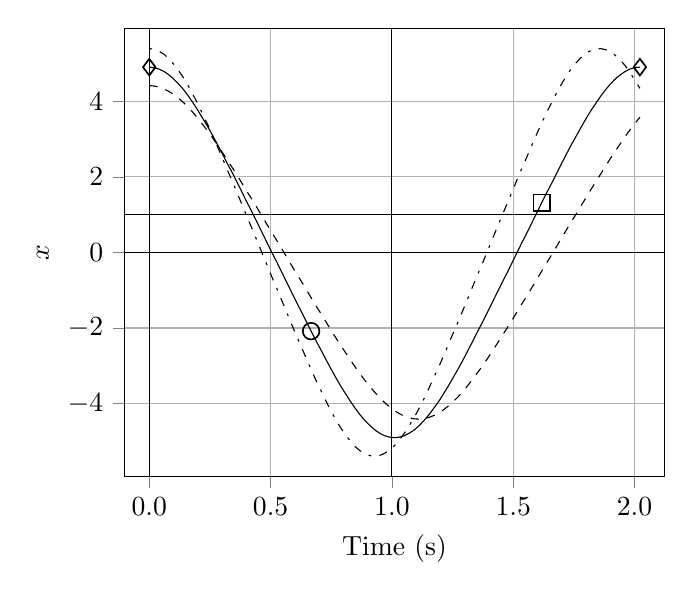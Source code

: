 % This file was created by matplotlib2tikz v0.6.13.
\begin{tikzpicture}

\begin{axis}[
xlabel={Time (s)},
ylabel={$x$},
xmin=-0.101, xmax=2.123,
ymin=-5.93, ymax=5.93,
xtick={-0.5,0,0.5,1,1.5,2,2.5},
xticklabels={,$0.0$,$0.5$,$1.0$,$1.5$,$2.0$,},
ytick={-6,-4,-2,0,2,4,6},
yticklabels={,$-4$,$-2$,$0$,$2$,$4$,},
tick align=outside,
tick pos=left,
xmajorgrids,
x grid style={white!69.02!black},
ymajorgrids,
y grid style={white!69.02!black}
]
\addplot [black, forget plot]
table {%
0 4.901
0.02 4.888
0.04 4.849
0.061 4.785
0.081 4.697
0.101 4.585
0.121 4.452
0.142 4.299
0.162 4.128
0.182 3.941
0.202 3.74
0.222 3.527
0.243 3.304
0.263 3.071
0.283 2.832
0.303 2.586
0.323 2.336
0.344 2.083
0.364 1.826
0.384 1.568
0.404 1.308
0.425 1.047
0.445 0.786
0.465 0.524
0.485 0.262
0.505 -1.923e-06
0.526 -0.262
0.546 -0.524
0.566 -0.786
0.586 -1.047
0.606 -1.308
0.627 -1.568
0.647 -1.826
0.667 -2.083
0.687 -2.336
0.708 -2.586
0.728 -2.832
0.748 -3.071
0.768 -3.304
0.788 -3.527
0.809 -3.74
0.829 -3.941
0.849 -4.128
0.869 -4.299
0.889 -4.452
0.91 -4.585
0.93 -4.697
0.95 -4.785
0.97 -4.849
0.991 -4.888
1.011 -4.901
1.031 -4.888
1.051 -4.849
1.071 -4.785
1.092 -4.697
1.112 -4.585
1.132 -4.452
1.152 -4.299
1.172 -4.128
1.193 -3.941
1.213 -3.74
1.233 -3.527
1.253 -3.304
1.274 -3.071
1.294 -2.832
1.314 -2.586
1.334 -2.336
1.354 -2.083
1.375 -1.826
1.395 -1.568
1.415 -1.308
1.435 -1.047
1.455 -0.786
1.476 -0.524
1.496 -0.262
1.516 5.735e-06
1.536 0.262
1.557 0.524
1.577 0.786
1.597 1.048
1.617 1.308
1.637 1.568
1.658 1.826
1.678 2.083
1.698 2.336
1.718 2.586
1.738 2.832
1.759 3.071
1.779 3.304
1.799 3.527
1.819 3.74
1.84 3.941
1.86 4.128
1.88 4.299
1.9 4.452
1.92 4.585
1.941 4.697
1.961 4.785
1.981 4.849
2.001 4.888
2.022 4.901
};
\addplot [black, dashed, forget plot]
table {%
0 4.411
0.02 4.401
0.04 4.372
0.061 4.325
0.081 4.259
0.101 4.175
0.121 4.075
0.142 3.96
0.162 3.83
0.182 3.687
0.202 3.532
0.222 3.367
0.243 3.193
0.263 3.011
0.283 2.822
0.303 2.627
0.323 2.427
0.344 2.224
0.364 2.017
0.384 1.808
0.404 1.597
0.425 1.384
0.445 1.171
0.465 0.956
0.485 0.741
0.505 0.526
0.526 0.31
0.546 0.094
0.566 -0.122
0.586 -0.338
0.606 -0.554
0.627 -0.769
0.647 -0.984
0.667 -1.198
0.687 -1.412
0.708 -1.625
0.728 -1.835
0.748 -2.044
0.768 -2.251
0.788 -2.454
0.809 -2.653
0.829 -2.847
0.849 -3.035
0.869 -3.216
0.889 -3.389
0.91 -3.553
0.93 -3.706
0.95 -3.847
0.97 -3.975
0.991 -4.089
1.011 -4.187
1.031 -4.268
1.051 -4.332
1.071 -4.377
1.092 -4.403
1.112 -4.411
1.132 -4.398
1.152 -4.367
1.172 -4.317
1.193 -4.249
1.213 -4.163
1.233 -4.061
1.253 -3.943
1.274 -3.812
1.294 -3.667
1.314 -3.511
1.334 -3.345
1.354 -3.17
1.375 -2.987
1.395 -2.797
1.415 -2.601
1.435 -2.401
1.455 -2.197
1.476 -1.99
1.496 -1.781
1.516 -1.569
1.536 -1.357
1.557 -1.143
1.577 -0.928
1.597 -0.713
1.617 -0.498
1.637 -0.282
1.658 -0.066
1.678 0.15
1.698 0.366
1.718 0.582
1.738 0.797
1.759 1.012
1.779 1.226
1.799 1.44
1.819 1.652
1.84 1.863
1.86 2.071
1.88 2.277
1.9 2.48
1.92 2.678
1.941 2.871
1.961 3.059
1.981 3.239
2.001 3.411
2.022 3.573
};
\addplot [black, dash pattern=on 1pt off 3pt on 3pt off 3pt, forget plot]
table {%
0 5.391
0.02 5.374
0.04 5.323
0.061 5.239
0.081 5.124
0.101 4.979
0.121 4.807
0.142 4.61
0.162 4.391
0.182 4.153
0.202 3.899
0.222 3.631
0.243 3.352
0.263 3.064
0.283 2.769
0.303 2.468
0.323 2.163
0.344 1.855
0.364 1.545
0.384 1.233
0.404 0.921
0.425 0.608
0.445 0.295
0.465 -0.018
0.485 -0.331
0.505 -0.645
0.526 -0.957
0.546 -1.27
0.566 -1.581
0.586 -1.891
0.606 -2.198
0.627 -2.503
0.647 -2.803
0.667 -3.098
0.687 -3.385
0.708 -3.663
0.728 -3.93
0.748 -4.182
0.768 -4.418
0.788 -4.634
0.809 -4.828
0.829 -4.997
0.849 -5.139
0.869 -5.25
0.889 -5.331
0.91 -5.378
0.93 -5.391
0.95 -5.37
0.97 -5.315
0.991 -5.227
1.011 -5.108
1.031 -4.96
1.051 -4.785
1.071 -4.586
1.092 -4.365
1.112 -4.125
1.132 -3.869
1.152 -3.6
1.172 -3.319
1.193 -3.03
1.213 -2.734
1.233 -2.433
1.253 -2.127
1.274 -1.819
1.294 -1.509
1.314 -1.197
1.334 -0.885
1.354 -0.572
1.375 -0.259
1.395 0.055
1.415 0.368
1.435 0.681
1.455 0.994
1.476 1.306
1.496 1.617
1.516 1.927
1.536 2.234
1.557 2.538
1.577 2.838
1.597 3.132
1.617 3.418
1.637 3.695
1.658 3.96
1.678 4.21
1.698 4.444
1.718 4.658
1.738 4.849
1.759 5.015
1.779 5.153
1.799 5.261
1.819 5.338
1.84 5.381
1.86 5.39
1.88 5.365
1.9 5.306
1.92 5.215
1.941 5.093
1.961 4.941
1.981 4.763
2.001 4.561
2.022 4.338
};
\addplot [semithick, black, mark=diamond, mark size=3, mark options={solid,fill opacity=0}, only marks, forget plot]
table {%
0 4.901
};
\addplot [semithick, black, mark=diamond, mark size=3, mark options={solid,fill opacity=0}, only marks, forget plot]
table {%
2.022 4.901
};
\addplot [semithick, black, mark=square, mark size=3, mark options={solid,fill opacity=0}, only marks, forget plot]
table {%
1.617 1.308
};
\addplot [semithick, black, mark=*, mark size=3, mark options={solid,fill opacity=0}, only marks, forget plot]
table {%
0.667 -2.083
};
\path [draw=black, fill opacity=0] (axis cs:0,-5.93)
--(axis cs:0,5.93);

\path [draw=black, fill opacity=0] (axis cs:1,-5.93)
--(axis cs:1,5.93);

\path [draw=black, fill opacity=0] (axis cs:-0.101,0)
--(axis cs:2.123,0);

\path [draw=black, fill opacity=0] (axis cs:-0.101,1)
--(axis cs:2.123,1);

\end{axis}

\end{tikzpicture}
